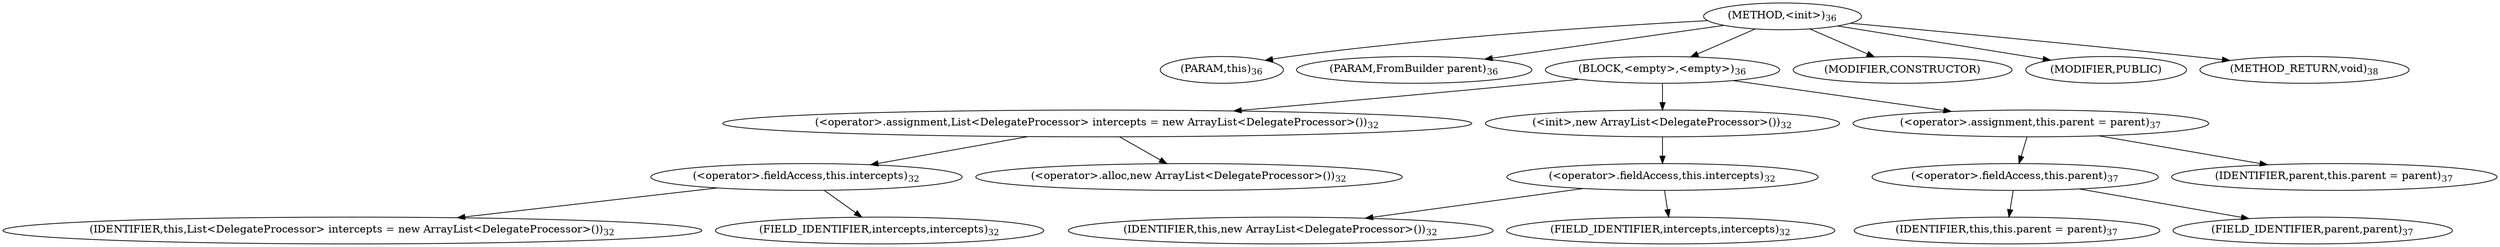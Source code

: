 digraph "&lt;init&gt;" {  
"32" [label = <(METHOD,&lt;init&gt;)<SUB>36</SUB>> ]
"4" [label = <(PARAM,this)<SUB>36</SUB>> ]
"33" [label = <(PARAM,FromBuilder parent)<SUB>36</SUB>> ]
"34" [label = <(BLOCK,&lt;empty&gt;,&lt;empty&gt;)<SUB>36</SUB>> ]
"35" [label = <(&lt;operator&gt;.assignment,List&lt;DelegateProcessor&gt; intercepts = new ArrayList&lt;DelegateProcessor&gt;())<SUB>32</SUB>> ]
"36" [label = <(&lt;operator&gt;.fieldAccess,this.intercepts)<SUB>32</SUB>> ]
"37" [label = <(IDENTIFIER,this,List&lt;DelegateProcessor&gt; intercepts = new ArrayList&lt;DelegateProcessor&gt;())<SUB>32</SUB>> ]
"38" [label = <(FIELD_IDENTIFIER,intercepts,intercepts)<SUB>32</SUB>> ]
"39" [label = <(&lt;operator&gt;.alloc,new ArrayList&lt;DelegateProcessor&gt;())<SUB>32</SUB>> ]
"40" [label = <(&lt;init&gt;,new ArrayList&lt;DelegateProcessor&gt;())<SUB>32</SUB>> ]
"41" [label = <(&lt;operator&gt;.fieldAccess,this.intercepts)<SUB>32</SUB>> ]
"42" [label = <(IDENTIFIER,this,new ArrayList&lt;DelegateProcessor&gt;())<SUB>32</SUB>> ]
"43" [label = <(FIELD_IDENTIFIER,intercepts,intercepts)<SUB>32</SUB>> ]
"44" [label = <(&lt;operator&gt;.assignment,this.parent = parent)<SUB>37</SUB>> ]
"45" [label = <(&lt;operator&gt;.fieldAccess,this.parent)<SUB>37</SUB>> ]
"3" [label = <(IDENTIFIER,this,this.parent = parent)<SUB>37</SUB>> ]
"46" [label = <(FIELD_IDENTIFIER,parent,parent)<SUB>37</SUB>> ]
"47" [label = <(IDENTIFIER,parent,this.parent = parent)<SUB>37</SUB>> ]
"48" [label = <(MODIFIER,CONSTRUCTOR)> ]
"49" [label = <(MODIFIER,PUBLIC)> ]
"50" [label = <(METHOD_RETURN,void)<SUB>38</SUB>> ]
  "32" -> "4" 
  "32" -> "33" 
  "32" -> "34" 
  "32" -> "48" 
  "32" -> "49" 
  "32" -> "50" 
  "34" -> "35" 
  "34" -> "40" 
  "34" -> "44" 
  "35" -> "36" 
  "35" -> "39" 
  "36" -> "37" 
  "36" -> "38" 
  "40" -> "41" 
  "41" -> "42" 
  "41" -> "43" 
  "44" -> "45" 
  "44" -> "47" 
  "45" -> "3" 
  "45" -> "46" 
}
